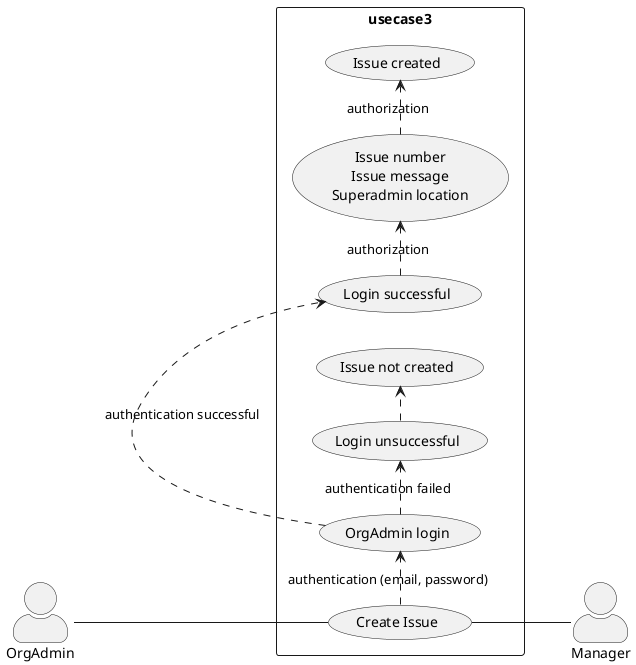 @startuml OrgAdmin Create Issue

skinparam actorStyle awesome
left to right direction
skinparam packageStyle rectangle

actor OrgAdmin
actor Manager

rectangle usecase3{
  OrgAdmin-- (Create Issue)
  (Create Issue) .> (OrgAdmin login) : authentication (email, password)
  (OrgAdmin login) .> (Login successful) : authentication successful
  (Login successful) .> (Issue number\nIssue message\nSuperadmin location) : authorization
  (Issue number\nIssue message\nSuperadmin location) .> (Issue created) : authorization 
  (OrgAdmin login) .> (Login unsuccessful) : authentication failed
  (Login unsuccessful) .> (Issue not created)  
  (Create Issue)-- Manager
}

@enduml